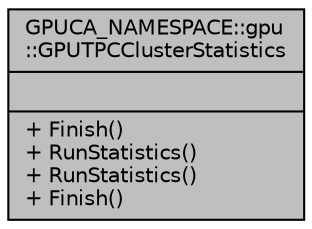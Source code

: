 digraph "GPUCA_NAMESPACE::gpu::GPUTPCClusterStatistics"
{
 // INTERACTIVE_SVG=YES
  bgcolor="transparent";
  edge [fontname="Helvetica",fontsize="10",labelfontname="Helvetica",labelfontsize="10"];
  node [fontname="Helvetica",fontsize="10",shape=record];
  Node1 [label="{GPUCA_NAMESPACE::gpu\l::GPUTPCClusterStatistics\n||+ Finish()\l+ RunStatistics()\l+ RunStatistics()\l+ Finish()\l}",height=0.2,width=0.4,color="black", fillcolor="grey75", style="filled", fontcolor="black"];
}
